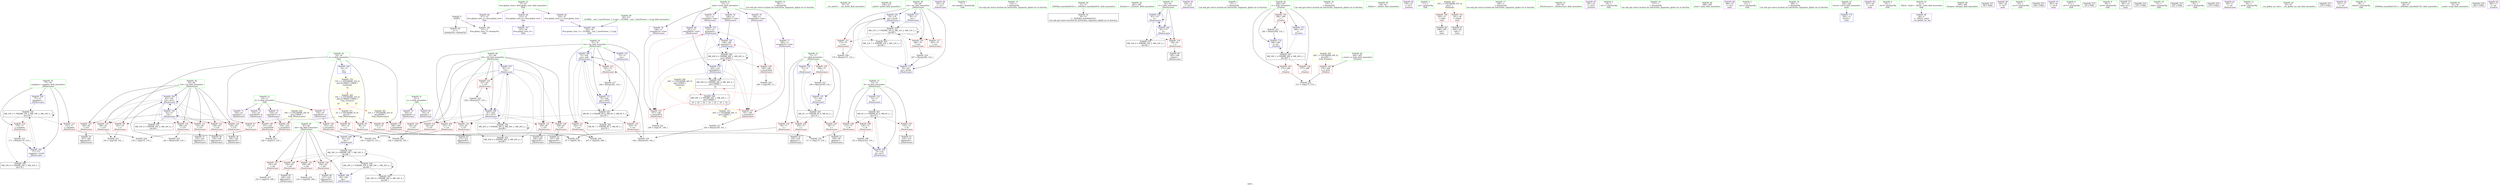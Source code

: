 digraph "SVFG" {
	label="SVFG";

	Node0x5596f9f96a70 [shape=record,color=grey,label="{NodeID: 0\nNullPtr}"];
	Node0x5596f9f96a70 -> Node0x5596f9fbaaa0[style=solid];
	Node0x5596f9f96a70 -> Node0x5596f9fc0cb0[style=solid];
	Node0x5596f9fb9950 [shape=record,color=red,label="{NodeID: 97\n133\<--14\n\<--n\n_Z9solvecasev\n}"];
	Node0x5596f9fb9950 -> Node0x5596f9fc62e0[style=solid];
	Node0x5596f9fa7f00 [shape=record,color=green,label="{NodeID: 14\n38\<--1\n\<--dummyObj\nCan only get source location for instruction, argument, global var or function.}"];
	Node0x5596f9fba4b0 [shape=record,color=red,label="{NodeID: 111\n202\<--75\n\<--cur\n_Z9solvecasev\n}"];
	Node0x5596f9fba4b0 -> Node0x5596f9fc5ce0[style=solid];
	Node0x5596f9fb86c0 [shape=record,color=green,label="{NodeID: 28\n52\<--53\n__cxa_atexit\<--__cxa_atexit_field_insensitive\n}"];
	Node0x5596f9fbdc20 [shape=record,color=grey,label="{NodeID: 208\n125 = Binary(124, 110, )\n}"];
	Node0x5596f9fbdc20 -> Node0x5596f9fc10f0[style=solid];
	Node0x5596f9fbf8a0 [shape=record,color=red,label="{NodeID: 125\n209\<--85\n\<--idx\n_Z9solvecasev\n}"];
	Node0x5596f9fbf8a0 -> Node0x5596f9fc5b60[style=solid];
	Node0x5596f9fb9310 [shape=record,color=green,label="{NodeID: 42\n236\<--237\nprintf\<--printf_field_insensitive\n}"];
	Node0x5596f9fc5fe0 [shape=record,color=grey,label="{NodeID: 222\n117 = cmp(115, 116, )\n}"];
	Node0x5596f9fc0400 [shape=record,color=red,label="{NodeID: 139\n206\<--205\n\<--arrayidx44\n_Z9solvecasev\n}"];
	Node0x5596f9fc0400 -> Node0x5596f9fc5ce0[style=solid];
	Node0x5596f9fbafe0 [shape=record,color=black,label="{NodeID: 56\n145\<--144\nidxprom18\<--\n_Z9solvecasev\n}"];
	Node0x5596f9fc1020 [shape=record,color=blue,label="{NodeID: 153\n121\<--15\narrayidx9\<--\n_Z9solvecasev\n}"];
	Node0x5596f9fc1020 -> Node0x5596f9fc00c0[style=dashed];
	Node0x5596f9fc1020 -> Node0x5596f9fc0260[style=dashed];
	Node0x5596f9fc1020 -> Node0x5596f9fc1020[style=dashed];
	Node0x5596f9fc1020 -> Node0x5596f9fc16a0[style=dashed];
	Node0x5596f9fc1020 -> Node0x5596f9fd52f0[style=dashed];
	Node0x5596f9fc1020 -> Node0x5596f9fd6bf0[style=dashed];
	Node0x5596f9fbbb40 [shape=record,color=purple,label="{NodeID: 70\n205\<--8\narrayidx44\<--a\n_Z9solvecasev\n}"];
	Node0x5596f9fbbb40 -> Node0x5596f9fc0400[style=solid];
	Node0x5596f9fd35f0 [shape=record,color=black,label="{NodeID: 250\nMR_12V_7 = PHI(MR_12V_3, MR_12V_5, )\npts\{80 \}\n}"];
	Node0x5596f9fc1b80 [shape=record,color=blue,label="{NodeID: 167\n87\<--15\ni35\<--\n_Z9solvecasev\n}"];
	Node0x5596f9fc1b80 -> Node0x5596f9fbfbe0[style=dashed];
	Node0x5596f9fc1b80 -> Node0x5596f9fbfcb0[style=dashed];
	Node0x5596f9fc1b80 -> Node0x5596f9fbfd80[style=dashed];
	Node0x5596f9fc1b80 -> Node0x5596f9fbfe50[style=dashed];
	Node0x5596f9fc1b80 -> Node0x5596f9fbff20[style=dashed];
	Node0x5596f9fc1b80 -> Node0x5596f9fbfff0[style=dashed];
	Node0x5596f9fc1b80 -> Node0x5596f9fc1d20[style=dashed];
	Node0x5596f9fc1b80 -> Node0x5596f9fcfef0[style=dashed];
	Node0x5596f9fc1b80 -> Node0x5596f9fd5200[style=dashed];
	Node0x5596f9fbc6a0 [shape=record,color=purple,label="{NodeID: 84\n105\<--19\n\<--.str.1\n_Z9solvecasev\n}"];
	Node0x5596f9f97120 [shape=record,color=green,label="{NodeID: 1\n7\<--1\n__dso_handle\<--dummyObj\nGlob }"];
	Node0x5596f9fd8610 [shape=record,color=yellow,style=double,label="{NodeID: 264\n33V_1 = ENCHI(MR_33V_0)\npts\{16 90000 110000 \}\nFun[_Z5solvev]|{<s0>10|<s1>10|<s2>10}}"];
	Node0x5596f9fd8610:s0 -> Node0x5596f9fd8d20[style=dashed,color=red];
	Node0x5596f9fd8610:s1 -> Node0x5596f9fd9610[style=dashed,color=red];
	Node0x5596f9fd8610:s2 -> Node0x5596f9fd96f0[style=dashed,color=red];
	Node0x5596f9fb9a20 [shape=record,color=red,label="{NodeID: 98\n141\<--14\n\<--n\n_Z9solvecasev\n}"];
	Node0x5596f9fb9a20 -> Node0x5596f9fc6160[style=solid];
	Node0x5596f9fb7aa0 [shape=record,color=green,label="{NodeID: 15\n110\<--1\n\<--dummyObj\nCan only get source location for instruction, argument, global var or function.}"];
	Node0x5596f9fba580 [shape=record,color=red,label="{NodeID: 112\n243\<--75\n\<--cur\n_Z9solvecasev\n}"];
	Node0x5596f9fba580 -> Node0x5596f9fc5860[style=solid];
	Node0x5596f9fb87c0 [shape=record,color=green,label="{NodeID: 29\n51\<--57\n_ZNSt8ios_base4InitD1Ev\<--_ZNSt8ios_base4InitD1Ev_field_insensitive\n}"];
	Node0x5596f9fb87c0 -> Node0x5596f9fbac70[style=solid];
	Node0x5596f9fbdda0 [shape=record,color=grey,label="{NodeID: 209\n174 = Binary(173, 110, )\n}"];
	Node0x5596f9fbdda0 -> Node0x5596f9fc1840[style=solid];
	Node0x5596f9fbf970 [shape=record,color=red,label="{NodeID: 126\n216\<--85\n\<--idx\n_Z9solvecasev\n}"];
	Node0x5596f9fbf970 -> Node0x5596f9fbb660[style=solid];
	Node0x5596f9fb9410 [shape=record,color=green,label="{NodeID: 43\n261\<--262\n_Z5solvev\<--_Z5solvev_field_insensitive\n}"];
	Node0x5596f9fc6160 [shape=record,color=grey,label="{NodeID: 223\n142 = cmp(140, 141, )\n}"];
	Node0x5596f9fc04d0 [shape=record,color=red,label="{NodeID: 140\n215\<--214\n\<--arrayidx49\n_Z9solvecasev\n}"];
	Node0x5596f9fc04d0 -> Node0x5596f9fc6d60[style=solid];
	Node0x5596f9fbb0b0 [shape=record,color=black,label="{NodeID: 57\n153\<--152\nidxprom21\<--\n_Z9solvecasev\n}"];
	Node0x5596f9fc10f0 [shape=record,color=blue,label="{NodeID: 154\n73\<--125\ni4\<--inc11\n_Z9solvecasev\n}"];
	Node0x5596f9fc10f0 -> Node0x5596f9fd70f0[style=dashed];
	Node0x5596f9fbbc10 [shape=record,color=purple,label="{NodeID: 71\n104\<--10\narrayidx2\<--b\n_Z9solvecasev\n}"];
	Node0x5596f9fd3af0 [shape=record,color=black,label="{NodeID: 251\nMR_14V_6 = PHI(MR_14V_2, MR_14V_5, )\npts\{82 \}\n}"];
	Node0x5596f9fc1c50 [shape=record,color=blue,label="{NodeID: 168\n85\<--222\nidx\<--\n_Z9solvecasev\n}"];
	Node0x5596f9fc1c50 -> Node0x5596f9fd17f0[style=dashed];
	Node0x5596f9fbc770 [shape=record,color=purple,label="{NodeID: 85\n234\<--21\n\<--.str.2\n_Z9solvecasev\n}"];
	Node0x5596f9f9bdf0 [shape=record,color=green,label="{NodeID: 2\n15\<--1\n\<--dummyObj\nCan only get source location for instruction, argument, global var or function.}"];
	Node0x5596f9fd8750 [shape=record,color=yellow,style=double,label="{NodeID: 265\n28V_1 = ENCHI(MR_28V_0)\npts\{265 \}\nFun[_Z5solvev]}"];
	Node0x5596f9fd8750 -> Node0x5596f9fc0670[style=dashed];
	Node0x5596f9fb9af0 [shape=record,color=red,label="{NodeID: 99\n193\<--14\n\<--n\n_Z9solvecasev\n}"];
	Node0x5596f9fb9af0 -> Node0x5596f9fc68e0[style=solid];
	Node0x5596f9fb7b30 [shape=record,color=green,label="{NodeID: 16\n137\<--1\n\<--dummyObj\nCan only get source location for instruction, argument, global var or function.}"];
	Node0x5596f9fba650 [shape=record,color=red,label="{NodeID: 113\n132\<--77\n\<--complete\n_Z9solvecasev\n}"];
	Node0x5596f9fba650 -> Node0x5596f9fc62e0[style=solid];
	Node0x5596f9fb88c0 [shape=record,color=green,label="{NodeID: 30\n64\<--65\n_Z4initv\<--_Z4initv_field_insensitive\n}"];
	Node0x5596f9fbdf20 [shape=record,color=grey,label="{NodeID: 210\n164 = Binary(163, 162, )\n}"];
	Node0x5596f9fbdf20 -> Node0x5596f9fc15d0[style=solid];
	Node0x5596f9fbfa40 [shape=record,color=red,label="{NodeID: 127\n231\<--85\n\<--idx\n_Z9solvecasev\n}"];
	Node0x5596f9fbfa40 -> Node0x5596f9fc6760[style=solid];
	Node0x5596f9fb9510 [shape=record,color=green,label="{NodeID: 44\n264\<--265\nn_tests\<--n_tests_field_insensitive\n_Z5solvev\n}"];
	Node0x5596f9fb9510 -> Node0x5596f9fc0670[style=solid];
	Node0x5596f9fc62e0 [shape=record,color=grey,label="{NodeID: 224\n134 = cmp(132, 133, )\n}"];
	Node0x5596f9fc05a0 [shape=record,color=red,label="{NodeID: 141\n219\<--218\n\<--arrayidx51\n_Z9solvecasev\n}"];
	Node0x5596f9fc05a0 -> Node0x5596f9fc6d60[style=solid];
	Node0x5596f9fbb180 [shape=record,color=black,label="{NodeID: 58\n159\<--158\nidxprom24\<--\n_Z9solvecasev\n}"];
	Node0x5596f9fcf9f0 [shape=record,color=black,label="{NodeID: 238\nMR_18V_2 = PHI(MR_18V_4, MR_18V_1, MR_18V_2, )\npts\{86 \}\n}"];
	Node0x5596f9fcf9f0 -> Node0x5596f9fc1ab0[style=dashed];
	Node0x5596f9fcf9f0 -> Node0x5596f9fcf9f0[style=dashed];
	Node0x5596f9fcf9f0 -> Node0x5596f9fd44f0[style=dashed];
	Node0x5596f9fc11c0 [shape=record,color=blue,label="{NodeID: 155\n75\<--15\ncur\<--\n_Z9solvecasev\n}"];
	Node0x5596f9fc11c0 -> Node0x5596f9fce0f0[style=dashed];
	Node0x5596f9fbbce0 [shape=record,color=purple,label="{NodeID: 72\n154\<--10\narrayidx22\<--b\n_Z9solvecasev\n}"];
	Node0x5596f9fbbce0 -> Node0x5596f9fc0190[style=solid];
	Node0x5596f9fd3ff0 [shape=record,color=black,label="{NodeID: 252\nMR_16V_6 = PHI(MR_16V_2, MR_16V_4, )\npts\{84 \}\n}"];
	Node0x5596f9fc1d20 [shape=record,color=blue,label="{NodeID: 169\n87\<--228\ni35\<--inc57\n_Z9solvecasev\n}"];
	Node0x5596f9fc1d20 -> Node0x5596f9fbfbe0[style=dashed];
	Node0x5596f9fc1d20 -> Node0x5596f9fbfcb0[style=dashed];
	Node0x5596f9fc1d20 -> Node0x5596f9fbfd80[style=dashed];
	Node0x5596f9fc1d20 -> Node0x5596f9fbfe50[style=dashed];
	Node0x5596f9fc1d20 -> Node0x5596f9fbff20[style=dashed];
	Node0x5596f9fc1d20 -> Node0x5596f9fbfff0[style=dashed];
	Node0x5596f9fc1d20 -> Node0x5596f9fc1d20[style=dashed];
	Node0x5596f9fc1d20 -> Node0x5596f9fcfef0[style=dashed];
	Node0x5596f9fc1d20 -> Node0x5596f9fd5200[style=dashed];
	Node0x5596f9fbc840 [shape=record,color=purple,label="{NodeID: 86\n278\<--23\n\<--.str.3\n_Z5solvev\n}"];
	Node0x5596f9f9be80 [shape=record,color=green,label="{NodeID: 3\n17\<--1\n.str\<--dummyObj\nGlob }"];
	Node0x5596f9fb9bc0 [shape=record,color=red,label="{NodeID: 100\n295\<--31\n\<--stdin\nmain\n}"];
	Node0x5596f9fb9bc0 -> Node0x5596f9fbb800[style=solid];
	Node0x5596f9fb7bc0 [shape=record,color=green,label="{NodeID: 17\n149\<--1\n\<--dummyObj\nCan only get source location for instruction, argument, global var or function.}"];
	Node0x5596f9fba720 [shape=record,color=red,label="{NodeID: 114\n170\<--77\n\<--complete\n_Z9solvecasev\n}"];
	Node0x5596f9fba720 -> Node0x5596f9fc5260[style=solid];
	Node0x5596f9fb89c0 [shape=record,color=green,label="{NodeID: 31\n68\<--69\n_Z9solvecasev\<--_Z9solvecasev_field_insensitive\n}"];
	Node0x5596f9fc4fa0 [shape=record,color=grey,label="{NodeID: 211\n162 = Binary(149, 161, )\n}"];
	Node0x5596f9fc4fa0 -> Node0x5596f9fbdf20[style=solid];
	Node0x5596f9fbfb10 [shape=record,color=red,label="{NodeID: 128\n239\<--85\n\<--idx\n_Z9solvecasev\n}"];
	Node0x5596f9fbfb10 -> Node0x5596f9fbb730[style=solid];
	Node0x5596f9fb95e0 [shape=record,color=green,label="{NodeID: 45\n266\<--267\ni\<--i_field_insensitive\n_Z5solvev\n}"];
	Node0x5596f9fb95e0 -> Node0x5596f9fc0740[style=solid];
	Node0x5596f9fb95e0 -> Node0x5596f9fc0810[style=solid];
	Node0x5596f9fb95e0 -> Node0x5596f9fc08e0[style=solid];
	Node0x5596f9fb95e0 -> Node0x5596f9fc2060[style=solid];
	Node0x5596f9fb95e0 -> Node0x5596f9fc2130[style=solid];
	Node0x5596f9fc6460 [shape=record,color=grey,label="{NodeID: 225\n97 = cmp(95, 96, )\n}"];
	Node0x5596f9fc0670 [shape=record,color=red,label="{NodeID: 142\n274\<--264\n\<--n_tests\n_Z5solvev\n}"];
	Node0x5596f9fc0670 -> Node0x5596f9fc65e0[style=solid];
	Node0x5596f9fbb250 [shape=record,color=black,label="{NodeID: 59\n167\<--166\nidxprom26\<--\n_Z9solvecasev\n}"];
	Node0x5596f9fcfef0 [shape=record,color=black,label="{NodeID: 239\nMR_20V_2 = PHI(MR_20V_4, MR_20V_1, MR_20V_2, )\npts\{88 \}\n}"];
	Node0x5596f9fcfef0 -> Node0x5596f9fc1b80[style=dashed];
	Node0x5596f9fcfef0 -> Node0x5596f9fcfef0[style=dashed];
	Node0x5596f9fcfef0 -> Node0x5596f9fd5200[style=dashed];
	Node0x5596f9fc1290 [shape=record,color=blue,label="{NodeID: 156\n77\<--15\ncomplete\<--\n_Z9solvecasev\n}"];
	Node0x5596f9fc1290 -> Node0x5596f9fce5f0[style=dashed];
	Node0x5596f9fbbdb0 [shape=record,color=purple,label="{NodeID: 73\n214\<--10\narrayidx49\<--b\n_Z9solvecasev\n}"];
	Node0x5596f9fbbdb0 -> Node0x5596f9fc04d0[style=solid];
	Node0x5596f9fd44f0 [shape=record,color=black,label="{NodeID: 253\nMR_18V_8 = PHI(MR_18V_2, MR_18V_4, )\npts\{86 \}\n}"];
	Node0x5596f9fc1df0 [shape=record,color=blue,label="{NodeID: 170\n241\<--110\narrayidx64\<--\n_Z9solvecasev\n}"];
	Node0x5596f9fc1df0 -> Node0x5596f9fc00c0[style=dashed];
	Node0x5596f9fc1df0 -> Node0x5596f9fc0260[style=dashed];
	Node0x5596f9fc1df0 -> Node0x5596f9fc16a0[style=dashed];
	Node0x5596f9fc1df0 -> Node0x5596f9fd52f0[style=dashed];
	Node0x5596f9fc1df0 -> Node0x5596f9fd6bf0[style=dashed];
	Node0x5596f9fbc910 [shape=record,color=purple,label="{NodeID: 87\n281\<--25\n\<--.str.4\n_Z5solvev\n}"];
	Node0x5596f9f9bf10 [shape=record,color=green,label="{NodeID: 4\n19\<--1\n.str.1\<--dummyObj\nGlob }"];
	Node0x5596f9fd8910 [shape=record,color=yellow,style=double,label="{NodeID: 267\n35V_1 = ENCHI(MR_35V_0)\npts\{1 \}\nFun[main]}"];
	Node0x5596f9fd8910 -> Node0x5596f9fb9bc0[style=dashed];
	Node0x5596f9fd8910 -> Node0x5596f9fb9c90[style=dashed];
	Node0x5596f9fb9c90 [shape=record,color=red,label="{NodeID: 101\n301\<--36\n\<--stdout\nmain\n}"];
	Node0x5596f9fb9c90 -> Node0x5596f9fbb8d0[style=solid];
	Node0x5596f9fb7cc0 [shape=record,color=green,label="{NodeID: 18\n177\<--1\n\<--dummyObj\nCan only get source location for instruction, argument, global var or function.}"];
	Node0x5596f9fd9610 [shape=record,color=yellow,style=double,label="{NodeID: 281\n22V_1 = ENCHI(MR_22V_0)\npts\{90000 \}\nFun[_Z9solvecasev]}"];
	Node0x5596f9fd9610 -> Node0x5596f9fc0400[style=dashed];
	Node0x5596f9fba7f0 [shape=record,color=red,label="{NodeID: 115\n173\<--79\n\<--res\n_Z9solvecasev\n}"];
	Node0x5596f9fba7f0 -> Node0x5596f9fbdda0[style=solid];
	Node0x5596f9fb8ac0 [shape=record,color=green,label="{NodeID: 32\n71\<--72\ni\<--i_field_insensitive\n_Z9solvecasev\n}"];
	Node0x5596f9fb8ac0 -> Node0x5596f9fb9d60[style=solid];
	Node0x5596f9fb8ac0 -> Node0x5596f9fb9e30[style=solid];
	Node0x5596f9fb8ac0 -> Node0x5596f9fb9f00[style=solid];
	Node0x5596f9fb8ac0 -> Node0x5596f9fb9fd0[style=solid];
	Node0x5596f9fb8ac0 -> Node0x5596f9fc0db0[style=solid];
	Node0x5596f9fb8ac0 -> Node0x5596f9fc0e80[style=solid];
	Node0x5596f9fc50e0 [shape=record,color=grey,label="{NodeID: 212\n109 = Binary(108, 110, )\n}"];
	Node0x5596f9fc50e0 -> Node0x5596f9fc0e80[style=solid];
	Node0x5596f9fbfbe0 [shape=record,color=red,label="{NodeID: 129\n192\<--87\n\<--i35\n_Z9solvecasev\n}"];
	Node0x5596f9fbfbe0 -> Node0x5596f9fc68e0[style=solid];
	Node0x5596f9fb96b0 [shape=record,color=green,label="{NodeID: 46\n289\<--290\nmain\<--main_field_insensitive\n}"];
	Node0x5596f9fc65e0 [shape=record,color=grey,label="{NodeID: 226\n275 = cmp(273, 274, )\n}"];
	Node0x5596f9fc0740 [shape=record,color=red,label="{NodeID: 143\n273\<--266\n\<--i\n_Z5solvev\n}"];
	Node0x5596f9fc0740 -> Node0x5596f9fc65e0[style=solid];
	Node0x5596f9fbb320 [shape=record,color=black,label="{NodeID: 60\n185\<--184\ntobool\<--\n_Z9solvecasev\n}"];
	Node0x5596f9fc1360 [shape=record,color=blue,label="{NodeID: 157\n79\<--15\nres\<--\n_Z9solvecasev\n}"];
	Node0x5596f9fc1360 -> Node0x5596f9fceaf0[style=dashed];
	Node0x5596f9fbbe80 [shape=record,color=purple,label="{NodeID: 74\n218\<--10\narrayidx51\<--b\n_Z9solvecasev\n}"];
	Node0x5596f9fbbe80 -> Node0x5596f9fc05a0[style=solid];
	Node0x5596f9fd5200 [shape=record,color=black,label="{NodeID: 254\nMR_20V_6 = PHI(MR_20V_2, MR_20V_4, )\npts\{88 \}\n}"];
	Node0x5596f9fc1ec0 [shape=record,color=blue,label="{NodeID: 171\n75\<--244\ncur\<--inc65\n_Z9solvecasev\n}"];
	Node0x5596f9fc1ec0 -> Node0x5596f9fce0f0[style=dashed];
	Node0x5596f9fbc9e0 [shape=record,color=purple,label="{NodeID: 88\n296\<--27\n\<--.str.5\nmain\n}"];
	Node0x5596f9f9b6c0 [shape=record,color=green,label="{NodeID: 5\n21\<--1\n.str.2\<--dummyObj\nGlob }"];
	Node0x5596f9fb9d60 [shape=record,color=red,label="{NodeID: 102\n95\<--71\n\<--i\n_Z9solvecasev\n}"];
	Node0x5596f9fb9d60 -> Node0x5596f9fc6460[style=solid];
	Node0x5596f9fb7dc0 [shape=record,color=green,label="{NodeID: 19\n189\<--1\n\<--dummyObj\nCan only get source location for instruction, argument, global var or function.}"];
	Node0x5596f9fd96f0 [shape=record,color=yellow,style=double,label="{NodeID: 282\n24V_1 = ENCHI(MR_24V_0)\npts\{110000 \}\nFun[_Z9solvecasev]}"];
	Node0x5596f9fd96f0 -> Node0x5596f9fc0190[style=dashed];
	Node0x5596f9fd96f0 -> Node0x5596f9fc04d0[style=dashed];
	Node0x5596f9fd96f0 -> Node0x5596f9fc05a0[style=dashed];
	Node0x5596f9fbf150 [shape=record,color=red,label="{NodeID: 116\n246\<--79\n\<--res\n_Z9solvecasev\n}"];
	Node0x5596f9fbf150 -> Node0x5596f9fc59e0[style=solid];
	Node0x5596f9fb8b90 [shape=record,color=green,label="{NodeID: 33\n73\<--74\ni4\<--i4_field_insensitive\n_Z9solvecasev\n}"];
	Node0x5596f9fb8b90 -> Node0x5596f9fba0a0[style=solid];
	Node0x5596f9fb8b90 -> Node0x5596f9fba170[style=solid];
	Node0x5596f9fb8b90 -> Node0x5596f9fba240[style=solid];
	Node0x5596f9fb8b90 -> Node0x5596f9fc0f50[style=solid];
	Node0x5596f9fb8b90 -> Node0x5596f9fc10f0[style=solid];
	Node0x5596f9fc5260 [shape=record,color=grey,label="{NodeID: 213\n171 = Binary(170, 110, )\n}"];
	Node0x5596f9fc5260 -> Node0x5596f9fc1770[style=solid];
	Node0x5596f9fbfcb0 [shape=record,color=red,label="{NodeID: 130\n196\<--87\n\<--i35\n_Z9solvecasev\n}"];
	Node0x5596f9fbfcb0 -> Node0x5596f9fbb3f0[style=solid];
	Node0x5596f9fb97b0 [shape=record,color=green,label="{NodeID: 47\n292\<--293\nretval\<--retval_field_insensitive\nmain\n}"];
	Node0x5596f9fb97b0 -> Node0x5596f9fc2200[style=solid];
	Node0x5596f9fdbd10 [shape=record,color=yellow,style=double,label="{NodeID: 310\n26V_2 = CSCHI(MR_26V_1)\npts\{130000 \}\nCS[]}"];
	Node0x5596f9fc6760 [shape=record,color=grey,label="{NodeID: 227\n232 = cmp(231, 189, )\n}"];
	Node0x5596f9fc0810 [shape=record,color=red,label="{NodeID: 144\n277\<--266\n\<--i\n_Z5solvev\n}"];
	Node0x5596f9fbb3f0 [shape=record,color=black,label="{NodeID: 61\n197\<--196\nidxprom39\<--\n_Z9solvecasev\n}"];
	Node0x5596f9fc1430 [shape=record,color=blue,label="{NodeID: 158\n81\<--137\nf\<--\n_Z9solvecasev\n}"];
	Node0x5596f9fc1430 -> Node0x5596f9fbf2f0[style=dashed];
	Node0x5596f9fc1430 -> Node0x5596f9fc1430[style=dashed];
	Node0x5596f9fc1430 -> Node0x5596f9fc1910[style=dashed];
	Node0x5596f9fc1430 -> Node0x5596f9fd3af0[style=dashed];
	Node0x5596f9fbbf50 [shape=record,color=purple,label="{NodeID: 75\n121\<--12\narrayidx9\<--state\n_Z9solvecasev\n}"];
	Node0x5596f9fbbf50 -> Node0x5596f9fc1020[style=solid];
	Node0x5596f9fd52f0 [shape=record,color=black,label="{NodeID: 255\nMR_26V_8 = PHI(MR_26V_4, MR_26V_6, )\npts\{130000 \}\n|{<s0>10}}"];
	Node0x5596f9fd52f0:s0 -> Node0x5596f9fd21f0[style=dashed,color=blue];
	Node0x5596f9fc1f90 [shape=record,color=blue,label="{NodeID: 172\n79\<--247\nres\<--inc66\n_Z9solvecasev\n}"];
	Node0x5596f9fc1f90 -> Node0x5596f9fceaf0[style=dashed];
	Node0x5596f9fbcab0 [shape=record,color=purple,label="{NodeID: 89\n297\<--29\n\<--.str.6\nmain\n}"];
	Node0x5596f9f9b750 [shape=record,color=green,label="{NodeID: 6\n23\<--1\n.str.3\<--dummyObj\nGlob }"];
	Node0x5596f9fd8b00 [shape=record,color=yellow,style=double,label="{NodeID: 269\n26V_1 = ENCHI(MR_26V_0)\npts\{130000 \}\nFun[main]|{<s0>14}}"];
	Node0x5596f9fd8b00:s0 -> Node0x5596f9fd21f0[style=dashed,color=red];
	Node0x5596f9fb9e30 [shape=record,color=red,label="{NodeID: 103\n99\<--71\n\<--i\n_Z9solvecasev\n}"];
	Node0x5596f9fb9e30 -> Node0x5596f9fbad70[style=solid];
	Node0x5596f9fb7ec0 [shape=record,color=green,label="{NodeID: 20\n4\<--6\n_ZStL8__ioinit\<--_ZStL8__ioinit_field_insensitive\nGlob }"];
	Node0x5596f9fb7ec0 -> Node0x5596f9fbb9a0[style=solid];
	Node0x5596f9fbf220 [shape=record,color=red,label="{NodeID: 117\n250\<--79\n\<--res\n_Z9solvecasev\n}"];
	Node0x5596f9fb8c60 [shape=record,color=green,label="{NodeID: 34\n75\<--76\ncur\<--cur_field_insensitive\n_Z9solvecasev\n}"];
	Node0x5596f9fb8c60 -> Node0x5596f9fba310[style=solid];
	Node0x5596f9fb8c60 -> Node0x5596f9fba3e0[style=solid];
	Node0x5596f9fb8c60 -> Node0x5596f9fba4b0[style=solid];
	Node0x5596f9fb8c60 -> Node0x5596f9fba580[style=solid];
	Node0x5596f9fb8c60 -> Node0x5596f9fc11c0[style=solid];
	Node0x5596f9fb8c60 -> Node0x5596f9fc15d0[style=solid];
	Node0x5596f9fb8c60 -> Node0x5596f9fc1ec0[style=solid];
	Node0x5596f9fc53e0 [shape=record,color=grey,label="{NodeID: 214\n181 = Binary(180, 110, )\n}"];
	Node0x5596f9fc53e0 -> Node0x5596f9fc19e0[style=solid];
	Node0x5596f9fbfd80 [shape=record,color=red,label="{NodeID: 131\n203\<--87\n\<--i35\n_Z9solvecasev\n}"];
	Node0x5596f9fbfd80 -> Node0x5596f9fbb4c0[style=solid];
	Node0x5596f9fba8a0 [shape=record,color=green,label="{NodeID: 48\n299\<--300\nfreopen\<--freopen_field_insensitive\n}"];
	Node0x5596f9d16550 [shape=record,color=black,label="{NodeID: 311\n90 = PHI()\n}"];
	Node0x5596f9fc68e0 [shape=record,color=grey,label="{NodeID: 228\n194 = cmp(192, 193, )\n}"];
	Node0x5596f9fc08e0 [shape=record,color=red,label="{NodeID: 145\n284\<--266\n\<--i\n_Z5solvev\n}"];
	Node0x5596f9fc08e0 -> Node0x5596f9fc5560[style=solid];
	Node0x5596f9fbb4c0 [shape=record,color=black,label="{NodeID: 62\n204\<--203\nidxprom43\<--\n_Z9solvecasev\n}"];
	Node0x5596f9fc1500 [shape=record,color=blue,label="{NodeID: 159\n83\<--15\ni14\<--\n_Z9solvecasev\n}"];
	Node0x5596f9fc1500 -> Node0x5596f9fbf3c0[style=dashed];
	Node0x5596f9fc1500 -> Node0x5596f9fbf490[style=dashed];
	Node0x5596f9fc1500 -> Node0x5596f9fbf560[style=dashed];
	Node0x5596f9fc1500 -> Node0x5596f9fbf630[style=dashed];
	Node0x5596f9fc1500 -> Node0x5596f9fbf700[style=dashed];
	Node0x5596f9fc1500 -> Node0x5596f9fbf7d0[style=dashed];
	Node0x5596f9fc1500 -> Node0x5596f9fc1500[style=dashed];
	Node0x5596f9fc1500 -> Node0x5596f9fc19e0[style=dashed];
	Node0x5596f9fc1500 -> Node0x5596f9fd3ff0[style=dashed];
	Node0x5596f9fbc020 [shape=record,color=purple,label="{NodeID: 76\n146\<--12\narrayidx19\<--state\n_Z9solvecasev\n}"];
	Node0x5596f9fbc020 -> Node0x5596f9fc00c0[style=solid];
	Node0x5596f9fc2060 [shape=record,color=blue,label="{NodeID: 173\n266\<--110\ni\<--\n_Z5solvev\n}"];
	Node0x5596f9fc2060 -> Node0x5596f9fd26f0[style=dashed];
	Node0x5596f9fbcb80 [shape=record,color=purple,label="{NodeID: 90\n302\<--32\n\<--.str.7\nmain\n}"];
	Node0x5596f9f9b7e0 [shape=record,color=green,label="{NodeID: 7\n25\<--1\n.str.4\<--dummyObj\nGlob }"];
	Node0x5596f9fd8be0 [shape=record,color=yellow,style=double,label="{NodeID: 270\n33V_1 = ENCHI(MR_33V_0)\npts\{16 90000 110000 \}\nFun[main]|{<s0>14}}"];
	Node0x5596f9fd8be0:s0 -> Node0x5596f9fd8610[style=dashed,color=red];
	Node0x5596f9fb9f00 [shape=record,color=red,label="{NodeID: 104\n102\<--71\n\<--i\n_Z9solvecasev\n}"];
	Node0x5596f9fb9f00 -> Node0x5596f9fbae40[style=solid];
	Node0x5596f9fb7fc0 [shape=record,color=green,label="{NodeID: 21\n8\<--9\na\<--a_field_insensitive\nGlob }"];
	Node0x5596f9fb7fc0 -> Node0x5596f9fbba70[style=solid];
	Node0x5596f9fb7fc0 -> Node0x5596f9fbbb40[style=solid];
	Node0x5596f9fbf2f0 [shape=record,color=red,label="{NodeID: 118\n184\<--81\n\<--f\n_Z9solvecasev\n}"];
	Node0x5596f9fbf2f0 -> Node0x5596f9fbb320[style=solid];
	Node0x5596f9fb8d30 [shape=record,color=green,label="{NodeID: 35\n77\<--78\ncomplete\<--complete_field_insensitive\n_Z9solvecasev\n}"];
	Node0x5596f9fb8d30 -> Node0x5596f9fba650[style=solid];
	Node0x5596f9fb8d30 -> Node0x5596f9fba720[style=solid];
	Node0x5596f9fb8d30 -> Node0x5596f9fc1290[style=solid];
	Node0x5596f9fb8d30 -> Node0x5596f9fc1770[style=solid];
	Node0x5596f9fc5560 [shape=record,color=grey,label="{NodeID: 215\n285 = Binary(284, 110, )\n}"];
	Node0x5596f9fc5560 -> Node0x5596f9fc2130[style=solid];
	Node0x5596f9fbfe50 [shape=record,color=red,label="{NodeID: 132\n212\<--87\n\<--i35\n_Z9solvecasev\n}"];
	Node0x5596f9fbfe50 -> Node0x5596f9fbb590[style=solid];
	Node0x5596f9fba9a0 [shape=record,color=green,label="{NodeID: 49\n39\<--311\n_GLOBAL__sub_I_LinesPrower_1_0.cpp\<--_GLOBAL__sub_I_LinesPrower_1_0.cpp_field_insensitive\n}"];
	Node0x5596f9fba9a0 -> Node0x5596f9fc0bb0[style=solid];
	Node0x5596f9fe9450 [shape=record,color=black,label="{NodeID: 312\n106 = PHI()\n}"];
	Node0x5596f9fc6a60 [shape=record,color=grey,label="{NodeID: 229\n200 = cmp(199, 15, )\n}"];
	Node0x5596f9fc09b0 [shape=record,color=blue,label="{NodeID: 146\n14\<--15\nn\<--\nGlob }"];
	Node0x5596f9fc09b0 -> Node0x5596f9fd8be0[style=dashed];
	Node0x5596f9fbb590 [shape=record,color=black,label="{NodeID: 63\n213\<--212\nidxprom48\<--\n_Z9solvecasev\n}"];
	Node0x5596f9fd12f0 [shape=record,color=black,label="{NodeID: 243\nMR_4V_3 = PHI(MR_4V_4, MR_4V_2, )\npts\{72 \}\n}"];
	Node0x5596f9fd12f0 -> Node0x5596f9fb9d60[style=dashed];
	Node0x5596f9fd12f0 -> Node0x5596f9fb9e30[style=dashed];
	Node0x5596f9fd12f0 -> Node0x5596f9fb9f00[style=dashed];
	Node0x5596f9fd12f0 -> Node0x5596f9fb9fd0[style=dashed];
	Node0x5596f9fd12f0 -> Node0x5596f9fc0e80[style=dashed];
	Node0x5596f9fc15d0 [shape=record,color=blue,label="{NodeID: 160\n75\<--164\ncur\<--add\n_Z9solvecasev\n}"];
	Node0x5596f9fc15d0 -> Node0x5596f9fba4b0[style=dashed];
	Node0x5596f9fc15d0 -> Node0x5596f9fba580[style=dashed];
	Node0x5596f9fc15d0 -> Node0x5596f9fc1ec0[style=dashed];
	Node0x5596f9fc15d0 -> Node0x5596f9fce0f0[style=dashed];
	Node0x5596f9fc15d0 -> Node0x5596f9fd2bf0[style=dashed];
	Node0x5596f9fbc0f0 [shape=record,color=purple,label="{NodeID: 77\n160\<--12\narrayidx25\<--state\n_Z9solvecasev\n}"];
	Node0x5596f9fbc0f0 -> Node0x5596f9fc0260[style=solid];
	Node0x5596f9fc2130 [shape=record,color=blue,label="{NodeID: 174\n266\<--285\ni\<--inc\n_Z5solvev\n}"];
	Node0x5596f9fc2130 -> Node0x5596f9fd26f0[style=dashed];
	Node0x5596f9fbcc50 [shape=record,color=purple,label="{NodeID: 91\n303\<--34\n\<--.str.8\nmain\n}"];
	Node0x5596f9fa7980 [shape=record,color=green,label="{NodeID: 8\n27\<--1\n.str.5\<--dummyObj\nGlob }"];
	Node0x5596f9fd8d20 [shape=record,color=yellow,style=double,label="{NodeID: 271\n2V_1 = ENCHI(MR_2V_0)\npts\{16 \}\nFun[_Z9solvecasev]}"];
	Node0x5596f9fd8d20 -> Node0x5596f9fbd020[style=dashed];
	Node0x5596f9fd8d20 -> Node0x5596f9fb9880[style=dashed];
	Node0x5596f9fd8d20 -> Node0x5596f9fb9950[style=dashed];
	Node0x5596f9fd8d20 -> Node0x5596f9fb9a20[style=dashed];
	Node0x5596f9fd8d20 -> Node0x5596f9fb9af0[style=dashed];
	Node0x5596f9fb9fd0 [shape=record,color=red,label="{NodeID: 105\n108\<--71\n\<--i\n_Z9solvecasev\n}"];
	Node0x5596f9fb9fd0 -> Node0x5596f9fc50e0[style=solid];
	Node0x5596f9fb80c0 [shape=record,color=green,label="{NodeID: 22\n10\<--11\nb\<--b_field_insensitive\nGlob }"];
	Node0x5596f9fb80c0 -> Node0x5596f9fbbc10[style=solid];
	Node0x5596f9fb80c0 -> Node0x5596f9fbbce0[style=solid];
	Node0x5596f9fb80c0 -> Node0x5596f9fbbdb0[style=solid];
	Node0x5596f9fb80c0 -> Node0x5596f9fbbe80[style=solid];
	Node0x5596f9fbf3c0 [shape=record,color=red,label="{NodeID: 119\n140\<--83\n\<--i14\n_Z9solvecasev\n}"];
	Node0x5596f9fbf3c0 -> Node0x5596f9fc6160[style=solid];
	Node0x5596f9fb8e00 [shape=record,color=green,label="{NodeID: 36\n79\<--80\nres\<--res_field_insensitive\n_Z9solvecasev\n}"];
	Node0x5596f9fb8e00 -> Node0x5596f9fba7f0[style=solid];
	Node0x5596f9fb8e00 -> Node0x5596f9fbf150[style=solid];
	Node0x5596f9fb8e00 -> Node0x5596f9fbf220[style=solid];
	Node0x5596f9fb8e00 -> Node0x5596f9fc1360[style=solid];
	Node0x5596f9fb8e00 -> Node0x5596f9fc1840[style=solid];
	Node0x5596f9fb8e00 -> Node0x5596f9fc1f90[style=solid];
	Node0x5596f9fc56e0 [shape=record,color=grey,label="{NodeID: 216\n228 = Binary(227, 110, )\n}"];
	Node0x5596f9fc56e0 -> Node0x5596f9fc1d20[style=solid];
	Node0x5596f9fbff20 [shape=record,color=red,label="{NodeID: 133\n222\<--87\n\<--i35\n_Z9solvecasev\n}"];
	Node0x5596f9fbff20 -> Node0x5596f9fc1c50[style=solid];
	Node0x5596f9fbaaa0 [shape=record,color=black,label="{NodeID: 50\n2\<--3\ndummyVal\<--dummyVal\n}"];
	Node0x5596f9fe9550 [shape=record,color=black,label="{NodeID: 313\n49 = PHI()\n}"];
	Node0x5596f9fc6be0 [shape=record,color=grey,label="{NodeID: 230\n156 = cmp(151, 155, )\n}"];
	Node0x5596f9fc0ab0 [shape=record,color=blue,label="{NodeID: 147\n315\<--38\nllvm.global_ctors_0\<--\nGlob }"];
	Node0x5596f9fbb660 [shape=record,color=black,label="{NodeID: 64\n217\<--216\nidxprom50\<--\n_Z9solvecasev\n}"];
	Node0x5596f9fd17f0 [shape=record,color=black,label="{NodeID: 244\nMR_18V_4 = PHI(MR_18V_7, MR_18V_3, )\npts\{86 \}\n}"];
	Node0x5596f9fd17f0 -> Node0x5596f9fbf8a0[style=dashed];
	Node0x5596f9fd17f0 -> Node0x5596f9fbf970[style=dashed];
	Node0x5596f9fd17f0 -> Node0x5596f9fbfa40[style=dashed];
	Node0x5596f9fd17f0 -> Node0x5596f9fbfb10[style=dashed];
	Node0x5596f9fd17f0 -> Node0x5596f9fc1c50[style=dashed];
	Node0x5596f9fd17f0 -> Node0x5596f9fcf9f0[style=dashed];
	Node0x5596f9fd17f0 -> Node0x5596f9fd17f0[style=dashed];
	Node0x5596f9fd17f0 -> Node0x5596f9fd44f0[style=dashed];
	Node0x5596f9fc16a0 [shape=record,color=blue,label="{NodeID: 161\n168\<--149\narrayidx27\<--\n_Z9solvecasev\n}"];
	Node0x5596f9fc16a0 -> Node0x5596f9fd6bf0[style=dashed];
	Node0x5596f9fbc1c0 [shape=record,color=purple,label="{NodeID: 78\n168\<--12\narrayidx27\<--state\n_Z9solvecasev\n}"];
	Node0x5596f9fbc1c0 -> Node0x5596f9fc16a0[style=solid];
	Node0x5596f9fc2200 [shape=record,color=blue,label="{NodeID: 175\n292\<--15\nretval\<--\nmain\n}"];
	Node0x5596f9fbcd20 [shape=record,color=purple,label="{NodeID: 92\n315\<--37\nllvm.global_ctors_0\<--llvm.global_ctors\nGlob }"];
	Node0x5596f9fbcd20 -> Node0x5596f9fc0ab0[style=solid];
	Node0x5596f9fa7a40 [shape=record,color=green,label="{NodeID: 9\n29\<--1\n.str.6\<--dummyObj\nGlob }"];
	Node0x5596f9fba0a0 [shape=record,color=red,label="{NodeID: 106\n115\<--73\n\<--i4\n_Z9solvecasev\n}"];
	Node0x5596f9fba0a0 -> Node0x5596f9fc5fe0[style=solid];
	Node0x5596f9fb81c0 [shape=record,color=green,label="{NodeID: 23\n12\<--13\nstate\<--state_field_insensitive\nGlob }"];
	Node0x5596f9fb81c0 -> Node0x5596f9fbbf50[style=solid];
	Node0x5596f9fb81c0 -> Node0x5596f9fbc020[style=solid];
	Node0x5596f9fb81c0 -> Node0x5596f9fbc0f0[style=solid];
	Node0x5596f9fb81c0 -> Node0x5596f9fbc1c0[style=solid];
	Node0x5596f9fb81c0 -> Node0x5596f9fbc290[style=solid];
	Node0x5596f9fb81c0 -> Node0x5596f9fbc360[style=solid];
	Node0x5596f9fbf490 [shape=record,color=red,label="{NodeID: 120\n144\<--83\n\<--i14\n_Z9solvecasev\n}"];
	Node0x5596f9fbf490 -> Node0x5596f9fbafe0[style=solid];
	Node0x5596f9fb8ed0 [shape=record,color=green,label="{NodeID: 37\n81\<--82\nf\<--f_field_insensitive\n_Z9solvecasev\n}"];
	Node0x5596f9fb8ed0 -> Node0x5596f9fbf2f0[style=solid];
	Node0x5596f9fb8ed0 -> Node0x5596f9fc1430[style=solid];
	Node0x5596f9fb8ed0 -> Node0x5596f9fc1910[style=solid];
	Node0x5596f9fc5860 [shape=record,color=grey,label="{NodeID: 217\n244 = Binary(243, 110, )\n}"];
	Node0x5596f9fc5860 -> Node0x5596f9fc1ec0[style=solid];
	Node0x5596f9fbfff0 [shape=record,color=red,label="{NodeID: 134\n227\<--87\n\<--i35\n_Z9solvecasev\n}"];
	Node0x5596f9fbfff0 -> Node0x5596f9fc56e0[style=solid];
	Node0x5596f9fbaba0 [shape=record,color=black,label="{NodeID: 51\n291\<--15\nmain_ret\<--\nmain\n}"];
	Node0x5596f9fe9650 [shape=record,color=black,label="{NodeID: 314\n235 = PHI()\n}"];
	Node0x5596f9fc6d60 [shape=record,color=grey,label="{NodeID: 231\n220 = cmp(215, 219, )\n}"];
	Node0x5596f9fc0bb0 [shape=record,color=blue,label="{NodeID: 148\n316\<--39\nllvm.global_ctors_1\<--_GLOBAL__sub_I_LinesPrower_1_0.cpp\nGlob }"];
	Node0x5596f9fbb730 [shape=record,color=black,label="{NodeID: 65\n240\<--239\nidxprom63\<--\n_Z9solvecasev\n}"];
	Node0x5596f9fc1770 [shape=record,color=blue,label="{NodeID: 162\n77\<--171\ncomplete\<--inc28\n_Z9solvecasev\n}"];
	Node0x5596f9fc1770 -> Node0x5596f9fce5f0[style=dashed];
	Node0x5596f9fc1770 -> Node0x5596f9fd30f0[style=dashed];
	Node0x5596f9fbc290 [shape=record,color=purple,label="{NodeID: 79\n198\<--12\narrayidx40\<--state\n_Z9solvecasev\n}"];
	Node0x5596f9fbc290 -> Node0x5596f9fc0330[style=solid];
	Node0x5596f9fbce20 [shape=record,color=purple,label="{NodeID: 93\n316\<--37\nllvm.global_ctors_1\<--llvm.global_ctors\nGlob }"];
	Node0x5596f9fbce20 -> Node0x5596f9fc0bb0[style=solid];
	Node0x5596f9fa7b00 [shape=record,color=green,label="{NodeID: 10\n31\<--1\nstdin\<--dummyObj\nGlob }"];
	Node0x5596f9fba170 [shape=record,color=red,label="{NodeID: 107\n119\<--73\n\<--i4\n_Z9solvecasev\n}"];
	Node0x5596f9fba170 -> Node0x5596f9fbaf10[style=solid];
	Node0x5596f9fb82c0 [shape=record,color=green,label="{NodeID: 24\n14\<--16\nn\<--n_field_insensitive\nGlob }"];
	Node0x5596f9fb82c0 -> Node0x5596f9fbd020[style=solid];
	Node0x5596f9fb82c0 -> Node0x5596f9fb9880[style=solid];
	Node0x5596f9fb82c0 -> Node0x5596f9fb9950[style=solid];
	Node0x5596f9fb82c0 -> Node0x5596f9fb9a20[style=solid];
	Node0x5596f9fb82c0 -> Node0x5596f9fb9af0[style=solid];
	Node0x5596f9fb82c0 -> Node0x5596f9fc09b0[style=solid];
	Node0x5596f9fbf560 [shape=record,color=red,label="{NodeID: 121\n152\<--83\n\<--i14\n_Z9solvecasev\n}"];
	Node0x5596f9fbf560 -> Node0x5596f9fbb0b0[style=solid];
	Node0x5596f9fb8fa0 [shape=record,color=green,label="{NodeID: 38\n83\<--84\ni14\<--i14_field_insensitive\n_Z9solvecasev\n}"];
	Node0x5596f9fb8fa0 -> Node0x5596f9fbf3c0[style=solid];
	Node0x5596f9fb8fa0 -> Node0x5596f9fbf490[style=solid];
	Node0x5596f9fb8fa0 -> Node0x5596f9fbf560[style=solid];
	Node0x5596f9fb8fa0 -> Node0x5596f9fbf630[style=solid];
	Node0x5596f9fb8fa0 -> Node0x5596f9fbf700[style=solid];
	Node0x5596f9fb8fa0 -> Node0x5596f9fbf7d0[style=solid];
	Node0x5596f9fb8fa0 -> Node0x5596f9fc1500[style=solid];
	Node0x5596f9fb8fa0 -> Node0x5596f9fc19e0[style=solid];
	Node0x5596f9fc59e0 [shape=record,color=grey,label="{NodeID: 218\n247 = Binary(246, 110, )\n}"];
	Node0x5596f9fc59e0 -> Node0x5596f9fc1f90[style=solid];
	Node0x5596f9fc00c0 [shape=record,color=red,label="{NodeID: 135\n147\<--146\n\<--arrayidx19\n_Z9solvecasev\n}"];
	Node0x5596f9fc00c0 -> Node0x5596f9fc5e60[style=solid];
	Node0x5596f9fbac70 [shape=record,color=black,label="{NodeID: 52\n50\<--51\n\<--_ZNSt8ios_base4InitD1Ev\nCan only get source location for instruction, argument, global var or function.}"];
	Node0x5596f9fe9750 [shape=record,color=black,label="{NodeID: 315\n252 = PHI()\n}"];
	Node0x5596f9fc0cb0 [shape=record,color=blue, style = dotted,label="{NodeID: 149\n317\<--3\nllvm.global_ctors_2\<--dummyVal\nGlob }"];
	Node0x5596f9fbb800 [shape=record,color=black,label="{NodeID: 66\n298\<--295\ncall\<--\nmain\n}"];
	Node0x5596f9fd21f0 [shape=record,color=black,label="{NodeID: 246\nMR_26V_2 = PHI(MR_26V_3, MR_26V_1, )\npts\{130000 \}\n|{<s0>10|<s1>10|<s2>10|<s3>10|<s4>10|<s5>10|<s6>14}}"];
	Node0x5596f9fd21f0:s0 -> Node0x5596f9fc00c0[style=dashed,color=red];
	Node0x5596f9fd21f0:s1 -> Node0x5596f9fc0260[style=dashed,color=red];
	Node0x5596f9fd21f0:s2 -> Node0x5596f9fc1020[style=dashed,color=red];
	Node0x5596f9fd21f0:s3 -> Node0x5596f9fc16a0[style=dashed,color=red];
	Node0x5596f9fd21f0:s4 -> Node0x5596f9fd52f0[style=dashed,color=red];
	Node0x5596f9fd21f0:s5 -> Node0x5596f9fd6bf0[style=dashed,color=red];
	Node0x5596f9fd21f0:s6 -> Node0x5596f9fdbd10[style=dashed,color=blue];
	Node0x5596f9fc1840 [shape=record,color=blue,label="{NodeID: 163\n79\<--174\nres\<--inc29\n_Z9solvecasev\n}"];
	Node0x5596f9fc1840 -> Node0x5596f9fbf150[style=dashed];
	Node0x5596f9fc1840 -> Node0x5596f9fc1f90[style=dashed];
	Node0x5596f9fc1840 -> Node0x5596f9fceaf0[style=dashed];
	Node0x5596f9fc1840 -> Node0x5596f9fd35f0[style=dashed];
	Node0x5596f9fbc360 [shape=record,color=purple,label="{NodeID: 80\n241\<--12\narrayidx64\<--state\n_Z9solvecasev\n}"];
	Node0x5596f9fbc360 -> Node0x5596f9fc1df0[style=solid];
	Node0x5596f9fd6bf0 [shape=record,color=black,label="{NodeID: 260\nMR_26V_6 = PHI(MR_26V_5, MR_26V_4, )\npts\{130000 \}\n}"];
	Node0x5596f9fd6bf0 -> Node0x5596f9fc00c0[style=dashed];
	Node0x5596f9fd6bf0 -> Node0x5596f9fc0260[style=dashed];
	Node0x5596f9fd6bf0 -> Node0x5596f9fc0330[style=dashed];
	Node0x5596f9fd6bf0 -> Node0x5596f9fc16a0[style=dashed];
	Node0x5596f9fd6bf0 -> Node0x5596f9fc1df0[style=dashed];
	Node0x5596f9fd6bf0 -> Node0x5596f9fd52f0[style=dashed];
	Node0x5596f9fd6bf0 -> Node0x5596f9fd6bf0[style=dashed];
	Node0x5596f9fbcf20 [shape=record,color=purple,label="{NodeID: 94\n317\<--37\nllvm.global_ctors_2\<--llvm.global_ctors\nGlob }"];
	Node0x5596f9fbcf20 -> Node0x5596f9fc0cb0[style=solid];
	Node0x5596f9fa7c00 [shape=record,color=green,label="{NodeID: 11\n32\<--1\n.str.7\<--dummyObj\nGlob }"];
	Node0x5596f9fba240 [shape=record,color=red,label="{NodeID: 108\n124\<--73\n\<--i4\n_Z9solvecasev\n}"];
	Node0x5596f9fba240 -> Node0x5596f9fbdc20[style=solid];
	Node0x5596f9fb83c0 [shape=record,color=green,label="{NodeID: 25\n37\<--41\nllvm.global_ctors\<--llvm.global_ctors_field_insensitive\nGlob }"];
	Node0x5596f9fb83c0 -> Node0x5596f9fbcd20[style=solid];
	Node0x5596f9fb83c0 -> Node0x5596f9fbce20[style=solid];
	Node0x5596f9fb83c0 -> Node0x5596f9fbcf20[style=solid];
	Node0x5596f9fbf630 [shape=record,color=red,label="{NodeID: 122\n158\<--83\n\<--i14\n_Z9solvecasev\n}"];
	Node0x5596f9fbf630 -> Node0x5596f9fbb180[style=solid];
	Node0x5596f9fb9070 [shape=record,color=green,label="{NodeID: 39\n85\<--86\nidx\<--idx_field_insensitive\n_Z9solvecasev\n}"];
	Node0x5596f9fb9070 -> Node0x5596f9fbf8a0[style=solid];
	Node0x5596f9fb9070 -> Node0x5596f9fbf970[style=solid];
	Node0x5596f9fb9070 -> Node0x5596f9fbfa40[style=solid];
	Node0x5596f9fb9070 -> Node0x5596f9fbfb10[style=solid];
	Node0x5596f9fb9070 -> Node0x5596f9fc1ab0[style=solid];
	Node0x5596f9fb9070 -> Node0x5596f9fc1c50[style=solid];
	Node0x5596f9fc5b60 [shape=record,color=grey,label="{NodeID: 219\n210 = cmp(209, 189, )\n}"];
	Node0x5596f9fc0190 [shape=record,color=red,label="{NodeID: 136\n155\<--154\n\<--arrayidx22\n_Z9solvecasev\n}"];
	Node0x5596f9fc0190 -> Node0x5596f9fc6be0[style=solid];
	Node0x5596f9fbad70 [shape=record,color=black,label="{NodeID: 53\n100\<--99\nidxprom\<--\n_Z9solvecasev\n}"];
	Node0x5596f9fe9850 [shape=record,color=black,label="{NodeID: 316\n270 = PHI()\n}"];
	Node0x5596f9fce0f0 [shape=record,color=black,label="{NodeID: 233\nMR_8V_3 = PHI(MR_8V_6, MR_8V_2, MR_8V_5, )\npts\{76 \}\n}"];
	Node0x5596f9fce0f0 -> Node0x5596f9fba310[style=dashed];
	Node0x5596f9fce0f0 -> Node0x5596f9fba3e0[style=dashed];
	Node0x5596f9fce0f0 -> Node0x5596f9fba4b0[style=dashed];
	Node0x5596f9fce0f0 -> Node0x5596f9fba580[style=dashed];
	Node0x5596f9fce0f0 -> Node0x5596f9fc15d0[style=dashed];
	Node0x5596f9fce0f0 -> Node0x5596f9fc1ec0[style=dashed];
	Node0x5596f9fce0f0 -> Node0x5596f9fce0f0[style=dashed];
	Node0x5596f9fce0f0 -> Node0x5596f9fd2bf0[style=dashed];
	Node0x5596f9fc0db0 [shape=record,color=blue,label="{NodeID: 150\n71\<--15\ni\<--\n_Z9solvecasev\n}"];
	Node0x5596f9fc0db0 -> Node0x5596f9fd12f0[style=dashed];
	Node0x5596f9fbb8d0 [shape=record,color=black,label="{NodeID: 67\n304\<--301\ncall1\<--\nmain\n}"];
	Node0x5596f9fd26f0 [shape=record,color=black,label="{NodeID: 247\nMR_30V_3 = PHI(MR_30V_4, MR_30V_2, )\npts\{267 \}\n}"];
	Node0x5596f9fd26f0 -> Node0x5596f9fc0740[style=dashed];
	Node0x5596f9fd26f0 -> Node0x5596f9fc0810[style=dashed];
	Node0x5596f9fd26f0 -> Node0x5596f9fc08e0[style=dashed];
	Node0x5596f9fd26f0 -> Node0x5596f9fc2130[style=dashed];
	Node0x5596f9fc1910 [shape=record,color=blue,label="{NodeID: 164\n81\<--177\nf\<--\n_Z9solvecasev\n}"];
	Node0x5596f9fc1910 -> Node0x5596f9fbf2f0[style=dashed];
	Node0x5596f9fc1910 -> Node0x5596f9fc1430[style=dashed];
	Node0x5596f9fc1910 -> Node0x5596f9fd3af0[style=dashed];
	Node0x5596f9fbc430 [shape=record,color=purple,label="{NodeID: 81\n89\<--17\n\<--.str\n_Z9solvecasev\n}"];
	Node0x5596f9fd70f0 [shape=record,color=black,label="{NodeID: 261\nMR_6V_3 = PHI(MR_6V_4, MR_6V_2, )\npts\{74 \}\n}"];
	Node0x5596f9fd70f0 -> Node0x5596f9fba0a0[style=dashed];
	Node0x5596f9fd70f0 -> Node0x5596f9fba170[style=dashed];
	Node0x5596f9fd70f0 -> Node0x5596f9fba240[style=dashed];
	Node0x5596f9fd70f0 -> Node0x5596f9fc10f0[style=dashed];
	Node0x5596f9fbd020 [shape=record,color=red,label="{NodeID: 95\n96\<--14\n\<--n\n_Z9solvecasev\n}"];
	Node0x5596f9fbd020 -> Node0x5596f9fc6460[style=solid];
	Node0x5596f9fa7d00 [shape=record,color=green,label="{NodeID: 12\n34\<--1\n.str.8\<--dummyObj\nGlob }"];
	Node0x5596f9fba310 [shape=record,color=red,label="{NodeID: 109\n151\<--75\n\<--cur\n_Z9solvecasev\n}"];
	Node0x5596f9fba310 -> Node0x5596f9fc6be0[style=solid];
	Node0x5596f9fb84c0 [shape=record,color=green,label="{NodeID: 26\n42\<--43\n__cxx_global_var_init\<--__cxx_global_var_init_field_insensitive\n}"];
	Node0x5596f9fbf700 [shape=record,color=red,label="{NodeID: 123\n166\<--83\n\<--i14\n_Z9solvecasev\n}"];
	Node0x5596f9fbf700 -> Node0x5596f9fbb250[style=solid];
	Node0x5596f9fb9140 [shape=record,color=green,label="{NodeID: 40\n87\<--88\ni35\<--i35_field_insensitive\n_Z9solvecasev\n}"];
	Node0x5596f9fb9140 -> Node0x5596f9fbfbe0[style=solid];
	Node0x5596f9fb9140 -> Node0x5596f9fbfcb0[style=solid];
	Node0x5596f9fb9140 -> Node0x5596f9fbfd80[style=solid];
	Node0x5596f9fb9140 -> Node0x5596f9fbfe50[style=solid];
	Node0x5596f9fb9140 -> Node0x5596f9fbff20[style=solid];
	Node0x5596f9fb9140 -> Node0x5596f9fbfff0[style=solid];
	Node0x5596f9fb9140 -> Node0x5596f9fc1b80[style=solid];
	Node0x5596f9fb9140 -> Node0x5596f9fc1d20[style=solid];
	Node0x5596f9fc5ce0 [shape=record,color=grey,label="{NodeID: 220\n207 = cmp(202, 206, )\n}"];
	Node0x5596f9fc0260 [shape=record,color=red,label="{NodeID: 137\n161\<--160\n\<--arrayidx25\n_Z9solvecasev\n}"];
	Node0x5596f9fc0260 -> Node0x5596f9fc4fa0[style=solid];
	Node0x5596f9fbae40 [shape=record,color=black,label="{NodeID: 54\n103\<--102\nidxprom1\<--\n_Z9solvecasev\n}"];
	Node0x5596f9fe9950 [shape=record,color=black,label="{NodeID: 317\n279 = PHI()\n}"];
	Node0x5596f9fce5f0 [shape=record,color=black,label="{NodeID: 234\nMR_10V_3 = PHI(MR_10V_5, MR_10V_2, MR_10V_5, )\npts\{78 \}\n}"];
	Node0x5596f9fce5f0 -> Node0x5596f9fba650[style=dashed];
	Node0x5596f9fce5f0 -> Node0x5596f9fba720[style=dashed];
	Node0x5596f9fce5f0 -> Node0x5596f9fc1770[style=dashed];
	Node0x5596f9fce5f0 -> Node0x5596f9fce5f0[style=dashed];
	Node0x5596f9fce5f0 -> Node0x5596f9fd30f0[style=dashed];
	Node0x5596f9fc0e80 [shape=record,color=blue,label="{NodeID: 151\n71\<--109\ni\<--inc\n_Z9solvecasev\n}"];
	Node0x5596f9fc0e80 -> Node0x5596f9fd12f0[style=dashed];
	Node0x5596f9fbb9a0 [shape=record,color=purple,label="{NodeID: 68\n48\<--4\n\<--_ZStL8__ioinit\n__cxx_global_var_init\n}"];
	Node0x5596f9fd2bf0 [shape=record,color=black,label="{NodeID: 248\nMR_8V_7 = PHI(MR_8V_3, MR_8V_5, )\npts\{76 \}\n}"];
	Node0x5596f9fc19e0 [shape=record,color=blue,label="{NodeID: 165\n83\<--181\ni14\<--inc31\n_Z9solvecasev\n}"];
	Node0x5596f9fc19e0 -> Node0x5596f9fbf3c0[style=dashed];
	Node0x5596f9fc19e0 -> Node0x5596f9fbf490[style=dashed];
	Node0x5596f9fc19e0 -> Node0x5596f9fbf560[style=dashed];
	Node0x5596f9fc19e0 -> Node0x5596f9fbf630[style=dashed];
	Node0x5596f9fc19e0 -> Node0x5596f9fbf700[style=dashed];
	Node0x5596f9fc19e0 -> Node0x5596f9fbf7d0[style=dashed];
	Node0x5596f9fc19e0 -> Node0x5596f9fc1500[style=dashed];
	Node0x5596f9fc19e0 -> Node0x5596f9fc19e0[style=dashed];
	Node0x5596f9fc19e0 -> Node0x5596f9fd3ff0[style=dashed];
	Node0x5596f9fbc500 [shape=record,color=purple,label="{NodeID: 82\n251\<--17\n\<--.str\n_Z9solvecasev\n}"];
	Node0x5596f9fb9880 [shape=record,color=red,label="{NodeID: 96\n116\<--14\n\<--n\n_Z9solvecasev\n}"];
	Node0x5596f9fb9880 -> Node0x5596f9fc5fe0[style=solid];
	Node0x5596f9fa7e00 [shape=record,color=green,label="{NodeID: 13\n36\<--1\nstdout\<--dummyObj\nGlob }"];
	Node0x5596f9fba3e0 [shape=record,color=red,label="{NodeID: 110\n163\<--75\n\<--cur\n_Z9solvecasev\n}"];
	Node0x5596f9fba3e0 -> Node0x5596f9fbdf20[style=solid];
	Node0x5596f9fb85c0 [shape=record,color=green,label="{NodeID: 27\n46\<--47\n_ZNSt8ios_base4InitC1Ev\<--_ZNSt8ios_base4InitC1Ev_field_insensitive\n}"];
	Node0x5596f9fbf7d0 [shape=record,color=red,label="{NodeID: 124\n180\<--83\n\<--i14\n_Z9solvecasev\n}"];
	Node0x5596f9fbf7d0 -> Node0x5596f9fc53e0[style=solid];
	Node0x5596f9fb9210 [shape=record,color=green,label="{NodeID: 41\n91\<--92\nscanf\<--scanf_field_insensitive\n}"];
	Node0x5596f9fc5e60 [shape=record,color=grey,label="{NodeID: 221\n148 = cmp(147, 149, )\n}"];
	Node0x5596f9fc0330 [shape=record,color=red,label="{NodeID: 138\n199\<--198\n\<--arrayidx40\n_Z9solvecasev\n}"];
	Node0x5596f9fc0330 -> Node0x5596f9fc6a60[style=solid];
	Node0x5596f9fbaf10 [shape=record,color=black,label="{NodeID: 55\n120\<--119\nidxprom8\<--\n_Z9solvecasev\n}"];
	Node0x5596f9fe9a50 [shape=record,color=black,label="{NodeID: 318\n282 = PHI()\n}"];
	Node0x5596f9fceaf0 [shape=record,color=black,label="{NodeID: 235\nMR_12V_3 = PHI(MR_12V_6, MR_12V_2, MR_12V_5, )\npts\{80 \}\n}"];
	Node0x5596f9fceaf0 -> Node0x5596f9fba7f0[style=dashed];
	Node0x5596f9fceaf0 -> Node0x5596f9fbf150[style=dashed];
	Node0x5596f9fceaf0 -> Node0x5596f9fbf220[style=dashed];
	Node0x5596f9fceaf0 -> Node0x5596f9fc1840[style=dashed];
	Node0x5596f9fceaf0 -> Node0x5596f9fc1f90[style=dashed];
	Node0x5596f9fceaf0 -> Node0x5596f9fceaf0[style=dashed];
	Node0x5596f9fceaf0 -> Node0x5596f9fd35f0[style=dashed];
	Node0x5596f9fc0f50 [shape=record,color=blue,label="{NodeID: 152\n73\<--15\ni4\<--\n_Z9solvecasev\n}"];
	Node0x5596f9fc0f50 -> Node0x5596f9fd70f0[style=dashed];
	Node0x5596f9fbba70 [shape=record,color=purple,label="{NodeID: 69\n101\<--8\narrayidx\<--a\n_Z9solvecasev\n}"];
	Node0x5596f9fd30f0 [shape=record,color=black,label="{NodeID: 249\nMR_10V_6 = PHI(MR_10V_3, MR_10V_5, )\npts\{78 \}\n}"];
	Node0x5596f9fc1ab0 [shape=record,color=blue,label="{NodeID: 166\n85\<--189\nidx\<--\n_Z9solvecasev\n}"];
	Node0x5596f9fc1ab0 -> Node0x5596f9fd17f0[style=dashed];
	Node0x5596f9fbc5d0 [shape=record,color=purple,label="{NodeID: 83\n269\<--17\n\<--.str\n_Z5solvev\n}"];
}
